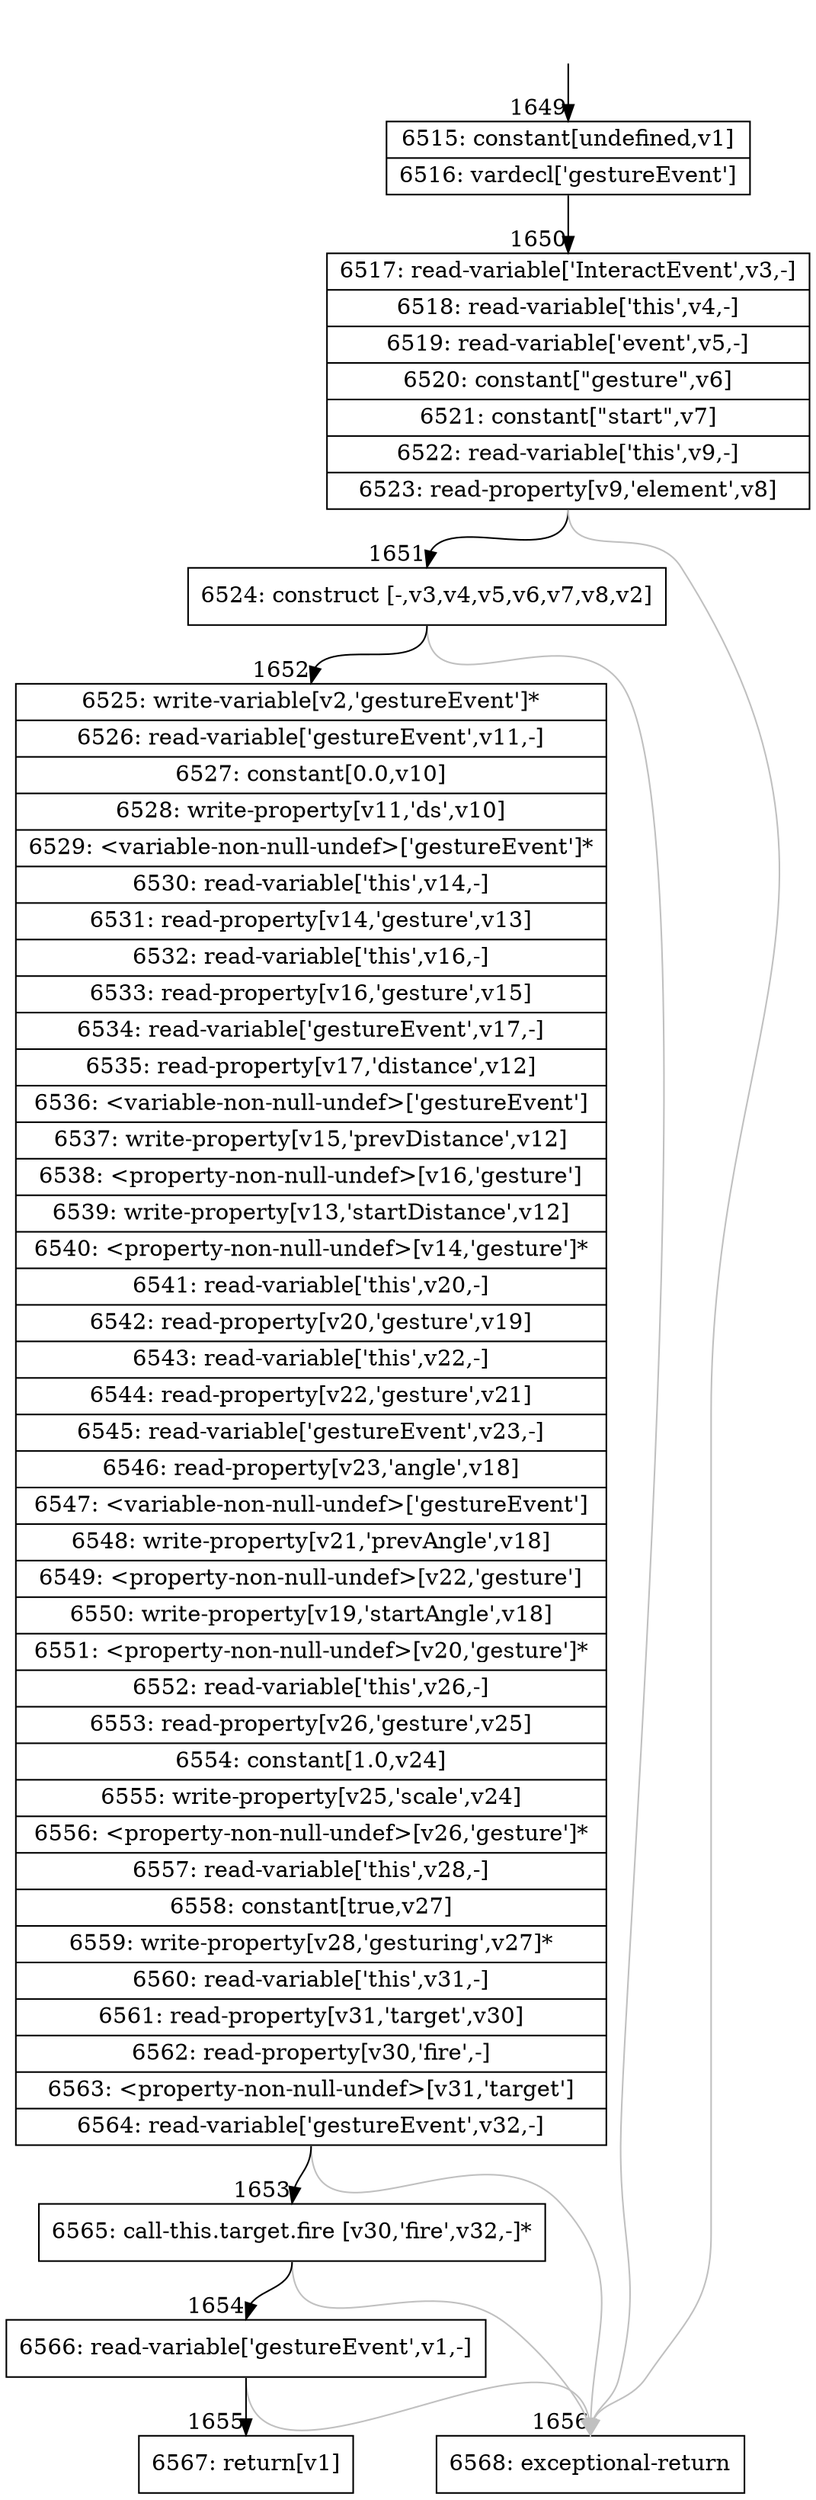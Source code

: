 digraph {
rankdir="TD"
BB_entry82[shape=none,label=""];
BB_entry82 -> BB1649 [tailport=s, headport=n, headlabel="    1649"]
BB1649 [shape=record label="{6515: constant[undefined,v1]|6516: vardecl['gestureEvent']}" ] 
BB1649 -> BB1650 [tailport=s, headport=n, headlabel="      1650"]
BB1650 [shape=record label="{6517: read-variable['InteractEvent',v3,-]|6518: read-variable['this',v4,-]|6519: read-variable['event',v5,-]|6520: constant[\"gesture\",v6]|6521: constant[\"start\",v7]|6522: read-variable['this',v9,-]|6523: read-property[v9,'element',v8]}" ] 
BB1650 -> BB1651 [tailport=s, headport=n, headlabel="      1651"]
BB1650 -> BB1656 [tailport=s, headport=n, color=gray, headlabel="      1656"]
BB1651 [shape=record label="{6524: construct [-,v3,v4,v5,v6,v7,v8,v2]}" ] 
BB1651 -> BB1652 [tailport=s, headport=n, headlabel="      1652"]
BB1651 -> BB1656 [tailport=s, headport=n, color=gray]
BB1652 [shape=record label="{6525: write-variable[v2,'gestureEvent']*|6526: read-variable['gestureEvent',v11,-]|6527: constant[0.0,v10]|6528: write-property[v11,'ds',v10]|6529: \<variable-non-null-undef\>['gestureEvent']*|6530: read-variable['this',v14,-]|6531: read-property[v14,'gesture',v13]|6532: read-variable['this',v16,-]|6533: read-property[v16,'gesture',v15]|6534: read-variable['gestureEvent',v17,-]|6535: read-property[v17,'distance',v12]|6536: \<variable-non-null-undef\>['gestureEvent']|6537: write-property[v15,'prevDistance',v12]|6538: \<property-non-null-undef\>[v16,'gesture']|6539: write-property[v13,'startDistance',v12]|6540: \<property-non-null-undef\>[v14,'gesture']*|6541: read-variable['this',v20,-]|6542: read-property[v20,'gesture',v19]|6543: read-variable['this',v22,-]|6544: read-property[v22,'gesture',v21]|6545: read-variable['gestureEvent',v23,-]|6546: read-property[v23,'angle',v18]|6547: \<variable-non-null-undef\>['gestureEvent']|6548: write-property[v21,'prevAngle',v18]|6549: \<property-non-null-undef\>[v22,'gesture']|6550: write-property[v19,'startAngle',v18]|6551: \<property-non-null-undef\>[v20,'gesture']*|6552: read-variable['this',v26,-]|6553: read-property[v26,'gesture',v25]|6554: constant[1.0,v24]|6555: write-property[v25,'scale',v24]|6556: \<property-non-null-undef\>[v26,'gesture']*|6557: read-variable['this',v28,-]|6558: constant[true,v27]|6559: write-property[v28,'gesturing',v27]*|6560: read-variable['this',v31,-]|6561: read-property[v31,'target',v30]|6562: read-property[v30,'fire',-]|6563: \<property-non-null-undef\>[v31,'target']|6564: read-variable['gestureEvent',v32,-]}" ] 
BB1652 -> BB1653 [tailport=s, headport=n, headlabel="      1653"]
BB1652 -> BB1656 [tailport=s, headport=n, color=gray]
BB1653 [shape=record label="{6565: call-this.target.fire [v30,'fire',v32,-]*}" ] 
BB1653 -> BB1654 [tailport=s, headport=n, headlabel="      1654"]
BB1653 -> BB1656 [tailport=s, headport=n, color=gray]
BB1654 [shape=record label="{6566: read-variable['gestureEvent',v1,-]}" ] 
BB1654 -> BB1655 [tailport=s, headport=n, headlabel="      1655"]
BB1654 -> BB1656 [tailport=s, headport=n, color=gray]
BB1655 [shape=record label="{6567: return[v1]}" ] 
BB1656 [shape=record label="{6568: exceptional-return}" ] 
//#$~ 2103
}
